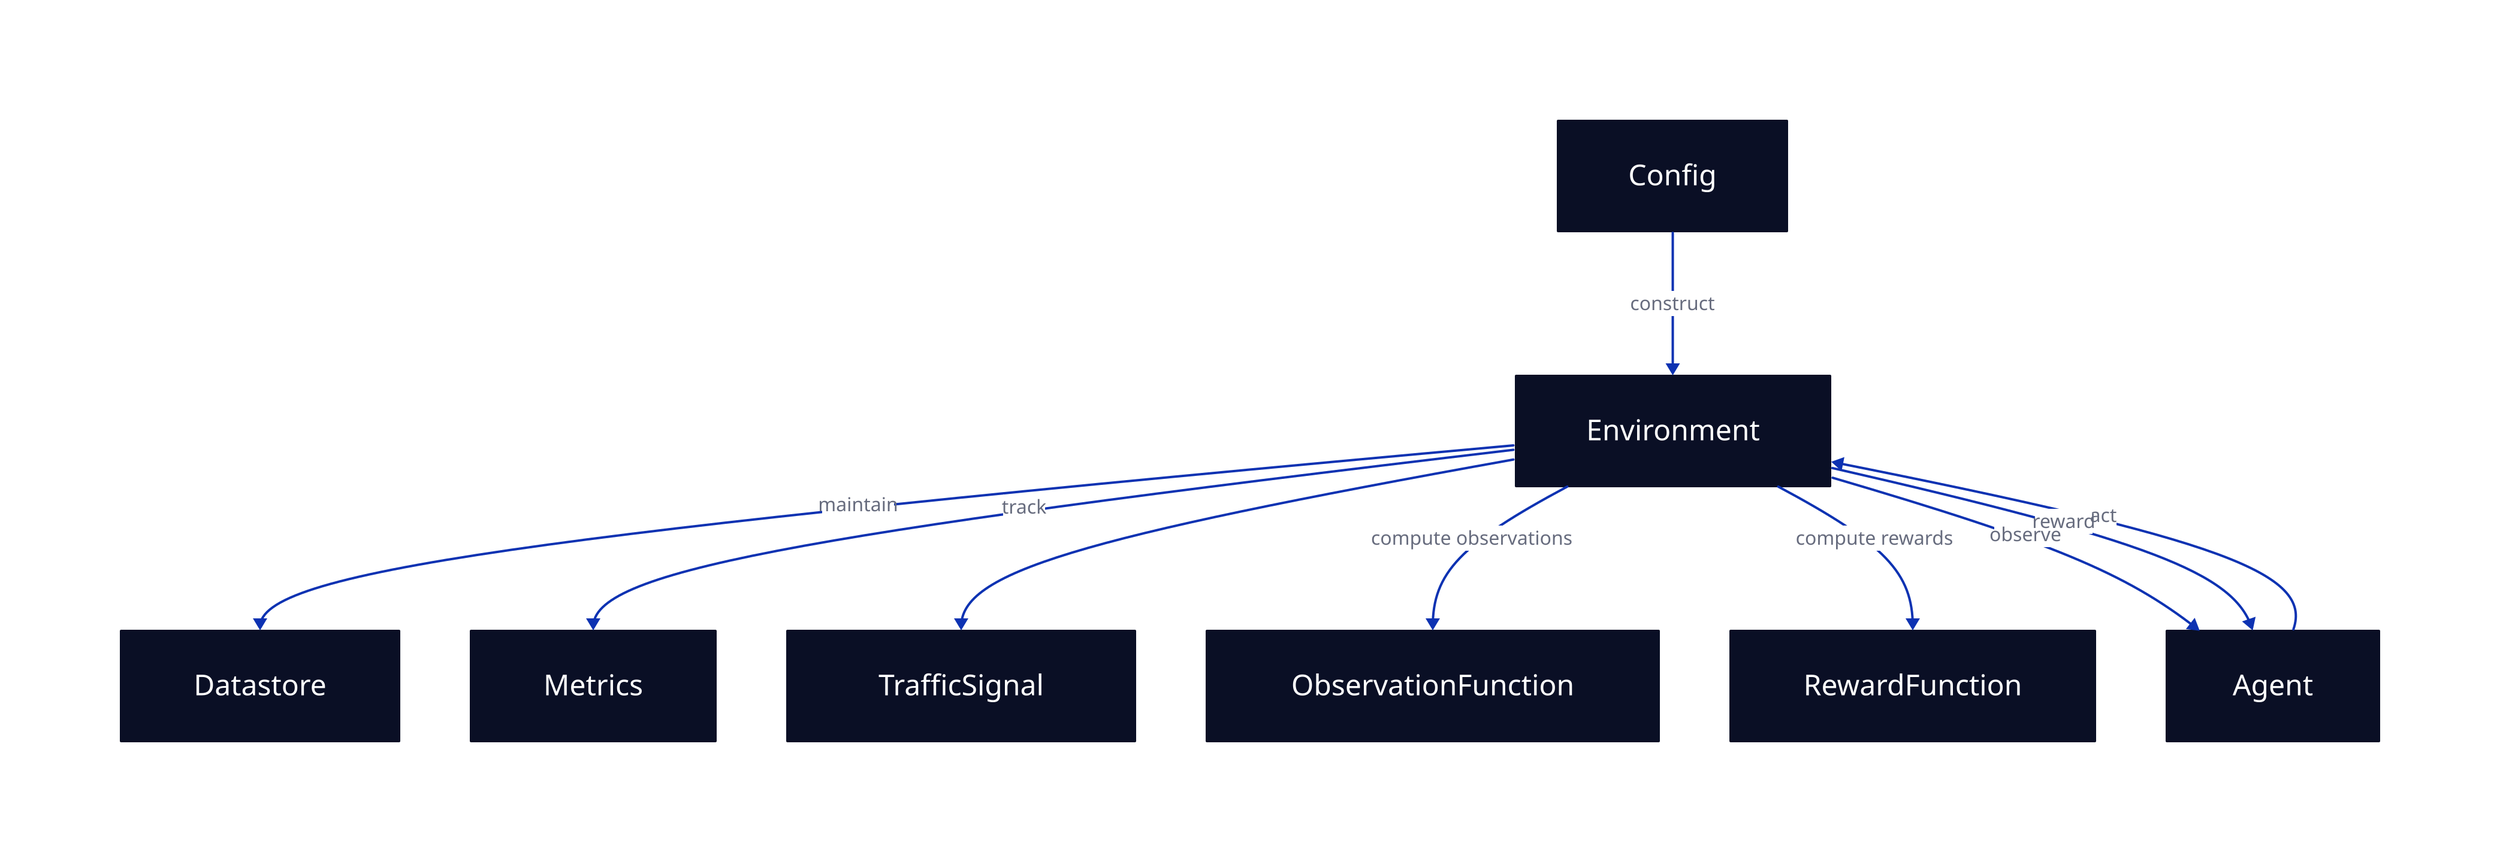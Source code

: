 config: Config {
  shape: class
}
environment: Environment {
  shape: class
}
datastore: Datastore {
  shape: class
}
traffic_signal: TrafficSignal {
  shape: class
}
agent: Agent {
  shape: class
}
observation_function: ObservationFunction {
  shape: class
}
reward_function: RewardFunction {
  shape: class
}
metrics: Metrics {
  shape: class
}


config -> environment: construct
environment -> datastore: maintain
environment -> metrics: track
environment -> traffic_signal
environment -> observation_function: compute observations
environment -> reward_function: compute rewards

environment -> agent: observe
environment -> agent: reward
environment <- agent: act
